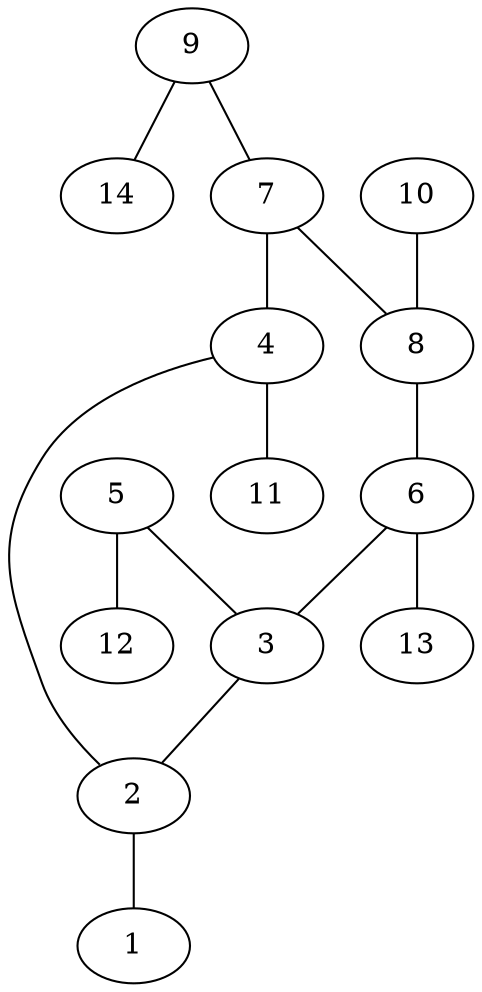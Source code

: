 graph molecule_2593 {
	1	 [chem=Cl];
	2	 [chem=C];
	2 -- 1	 [valence=1];
	3	 [chem=C];
	3 -- 2	 [valence=2];
	4	 [chem=C];
	4 -- 2	 [valence=1];
	11	 [chem=H];
	4 -- 11	 [valence=1];
	5	 [chem=O];
	5 -- 3	 [valence=1];
	12	 [chem=H];
	5 -- 12	 [valence=1];
	6	 [chem=C];
	6 -- 3	 [valence=1];
	13	 [chem=H];
	6 -- 13	 [valence=1];
	7	 [chem=C];
	7 -- 4	 [valence=2];
	8	 [chem=C];
	7 -- 8	 [valence=1];
	8 -- 6	 [valence=2];
	9	 [chem=O];
	9 -- 7	 [valence=1];
	14	 [chem=H];
	9 -- 14	 [valence=1];
	10	 [chem=Cl];
	10 -- 8	 [valence=1];
}
